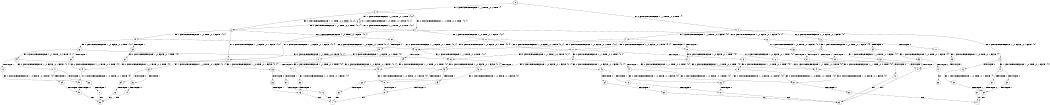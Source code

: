 digraph BCG {
size = "7, 10.5";
center = TRUE;
node [shape = circle];
0 [peripheries = 2];
0 -> 1 [label = "EX !0 !ATOMIC_EXCH_BRANCH (1, +1, TRUE, +0, 2, TRUE) !{}"];
0 -> 2 [label = "EX !1 !ATOMIC_EXCH_BRANCH (1, +0, TRUE, +0, 1, TRUE) !{}"];
1 -> 3 [label = "EX !0 !ATOMIC_EXCH_BRANCH (1, +0, FALSE, +0, 1, FALSE) !{0}"];
1 -> 4 [label = "EX !1 !ATOMIC_EXCH_BRANCH (1, +0, TRUE, +0, 1, FALSE) !{0}"];
1 -> 5 [label = "EX !0 !ATOMIC_EXCH_BRANCH (1, +0, FALSE, +0, 1, FALSE) !{0}"];
2 -> 6 [label = "EX !1 !ATOMIC_EXCH_BRANCH (1, +0, TRUE, +0, 1, TRUE) !{0, 1}"];
2 -> 7 [label = "EX !0 !ATOMIC_EXCH_BRANCH (1, +1, TRUE, +0, 2, TRUE) !{0, 1}"];
2 -> 8 [label = "EX !0 !ATOMIC_EXCH_BRANCH (1, +1, TRUE, +0, 2, TRUE) !{0, 1}"];
3 -> 9 [label = "EX !1 !ATOMIC_EXCH_BRANCH (1, +0, TRUE, +0, 1, FALSE) !{0}"];
3 -> 10 [label = "TERMINATE !0"];
4 -> 11 [label = "EX !0 !ATOMIC_EXCH_BRANCH (1, +0, FALSE, +0, 1, TRUE) !{0, 1}"];
4 -> 12 [label = "TERMINATE !1"];
4 -> 13 [label = "EX !0 !ATOMIC_EXCH_BRANCH (1, +0, FALSE, +0, 1, TRUE) !{0, 1}"];
5 -> 14 [label = "EX !1 !ATOMIC_EXCH_BRANCH (1, +0, TRUE, +0, 1, FALSE) !{0}"];
5 -> 15 [label = "TERMINATE !0"];
6 -> 6 [label = "EX !1 !ATOMIC_EXCH_BRANCH (1, +0, TRUE, +0, 1, TRUE) !{0, 1}"];
6 -> 7 [label = "EX !0 !ATOMIC_EXCH_BRANCH (1, +1, TRUE, +0, 2, TRUE) !{0, 1}"];
6 -> 8 [label = "EX !0 !ATOMIC_EXCH_BRANCH (1, +1, TRUE, +0, 2, TRUE) !{0, 1}"];
7 -> 16 [label = "EX !0 !ATOMIC_EXCH_BRANCH (1, +0, FALSE, +0, 1, FALSE) !{0, 1}"];
7 -> 17 [label = "EX !1 !ATOMIC_EXCH_BRANCH (1, +0, TRUE, +0, 1, FALSE) !{0, 1}"];
7 -> 18 [label = "EX !0 !ATOMIC_EXCH_BRANCH (1, +0, FALSE, +0, 1, FALSE) !{0, 1}"];
8 -> 19 [label = "EX !1 !ATOMIC_EXCH_BRANCH (1, +0, TRUE, +0, 1, FALSE) !{0, 1}"];
8 -> 18 [label = "EX !0 !ATOMIC_EXCH_BRANCH (1, +0, FALSE, +0, 1, FALSE) !{0, 1}"];
8 -> 20 [label = "EX !1 !ATOMIC_EXCH_BRANCH (1, +0, TRUE, +0, 1, FALSE) !{0, 1}"];
9 -> 21 [label = "TERMINATE !0"];
9 -> 22 [label = "TERMINATE !1"];
10 -> 23 [label = "EX !1 !ATOMIC_EXCH_BRANCH (1, +0, TRUE, +0, 1, FALSE) !{}"];
11 -> 24 [label = "EX !0 !ATOMIC_EXCH_BRANCH (1, +1, TRUE, +0, 2, TRUE) !{0, 1}"];
11 -> 25 [label = "TERMINATE !1"];
11 -> 26 [label = "EX !0 !ATOMIC_EXCH_BRANCH (1, +1, TRUE, +0, 2, TRUE) !{0, 1}"];
12 -> 27 [label = "EX !0 !ATOMIC_EXCH_BRANCH (1, +0, FALSE, +0, 1, TRUE) !{0}"];
12 -> 28 [label = "EX !0 !ATOMIC_EXCH_BRANCH (1, +0, FALSE, +0, 1, TRUE) !{0}"];
13 -> 26 [label = "EX !0 !ATOMIC_EXCH_BRANCH (1, +1, TRUE, +0, 2, TRUE) !{0, 1}"];
13 -> 29 [label = "TERMINATE !1"];
14 -> 30 [label = "TERMINATE !0"];
14 -> 31 [label = "TERMINATE !1"];
15 -> 32 [label = "EX !1 !ATOMIC_EXCH_BRANCH (1, +0, TRUE, +0, 1, FALSE) !{}"];
16 -> 33 [label = "EX !1 !ATOMIC_EXCH_BRANCH (1, +0, TRUE, +0, 1, FALSE) !{0, 1}"];
16 -> 34 [label = "TERMINATE !0"];
17 -> 11 [label = "EX !0 !ATOMIC_EXCH_BRANCH (1, +0, FALSE, +0, 1, TRUE) !{0, 1}"];
17 -> 12 [label = "TERMINATE !1"];
17 -> 13 [label = "EX !0 !ATOMIC_EXCH_BRANCH (1, +0, FALSE, +0, 1, TRUE) !{0, 1}"];
18 -> 35 [label = "EX !1 !ATOMIC_EXCH_BRANCH (1, +0, TRUE, +0, 1, FALSE) !{0, 1}"];
18 -> 36 [label = "EX !1 !ATOMIC_EXCH_BRANCH (1, +0, TRUE, +0, 1, FALSE) !{0, 1}"];
18 -> 37 [label = "TERMINATE !0"];
19 -> 38 [label = "EX !0 !ATOMIC_EXCH_BRANCH (1, +0, FALSE, +0, 1, TRUE) !{0, 1}"];
19 -> 39 [label = "TERMINATE !1"];
19 -> 13 [label = "EX !0 !ATOMIC_EXCH_BRANCH (1, +0, FALSE, +0, 1, TRUE) !{0, 1}"];
20 -> 13 [label = "EX !0 !ATOMIC_EXCH_BRANCH (1, +0, FALSE, +0, 1, TRUE) !{0, 1}"];
20 -> 40 [label = "TERMINATE !1"];
21 -> 41 [label = "TERMINATE !1"];
22 -> 42 [label = "TERMINATE !0"];
23 -> 41 [label = "TERMINATE !1"];
24 -> 43 [label = "EX !0 !ATOMIC_EXCH_BRANCH (1, +0, FALSE, +0, 1, FALSE) !{0, 1}"];
24 -> 44 [label = "TERMINATE !1"];
24 -> 45 [label = "EX !0 !ATOMIC_EXCH_BRANCH (1, +0, FALSE, +0, 1, FALSE) !{0, 1}"];
25 -> 46 [label = "EX !0 !ATOMIC_EXCH_BRANCH (1, +1, TRUE, +0, 2, TRUE) !{0}"];
25 -> 47 [label = "EX !0 !ATOMIC_EXCH_BRANCH (1, +1, TRUE, +0, 2, TRUE) !{0}"];
26 -> 45 [label = "EX !0 !ATOMIC_EXCH_BRANCH (1, +0, FALSE, +0, 1, FALSE) !{0, 1}"];
26 -> 48 [label = "TERMINATE !1"];
27 -> 46 [label = "EX !0 !ATOMIC_EXCH_BRANCH (1, +1, TRUE, +0, 2, TRUE) !{0}"];
27 -> 47 [label = "EX !0 !ATOMIC_EXCH_BRANCH (1, +1, TRUE, +0, 2, TRUE) !{0}"];
28 -> 47 [label = "EX !0 !ATOMIC_EXCH_BRANCH (1, +1, TRUE, +0, 2, TRUE) !{0}"];
29 -> 49 [label = "EX !0 !ATOMIC_EXCH_BRANCH (1, +1, TRUE, +0, 2, TRUE) !{0}"];
30 -> 50 [label = "TERMINATE !1"];
31 -> 51 [label = "TERMINATE !0"];
32 -> 50 [label = "TERMINATE !1"];
33 -> 21 [label = "TERMINATE !0"];
33 -> 22 [label = "TERMINATE !1"];
34 -> 52 [label = "EX !1 !ATOMIC_EXCH_BRANCH (1, +0, TRUE, +0, 1, FALSE) !{1}"];
34 -> 53 [label = "EX !1 !ATOMIC_EXCH_BRANCH (1, +0, TRUE, +0, 1, FALSE) !{1}"];
35 -> 54 [label = "TERMINATE !0"];
35 -> 55 [label = "TERMINATE !1"];
36 -> 56 [label = "TERMINATE !0"];
36 -> 57 [label = "TERMINATE !1"];
37 -> 58 [label = "EX !1 !ATOMIC_EXCH_BRANCH (1, +0, TRUE, +0, 1, FALSE) !{1}"];
38 -> 59 [label = "EX !0 !ATOMIC_EXCH_BRANCH (1, +1, TRUE, +0, 2, TRUE) !{0, 1}"];
38 -> 60 [label = "TERMINATE !1"];
38 -> 26 [label = "EX !0 !ATOMIC_EXCH_BRANCH (1, +1, TRUE, +0, 2, TRUE) !{0, 1}"];
39 -> 61 [label = "EX !0 !ATOMIC_EXCH_BRANCH (1, +0, FALSE, +0, 1, TRUE) !{0}"];
40 -> 62 [label = "EX !0 !ATOMIC_EXCH_BRANCH (1, +0, FALSE, +0, 1, TRUE) !{0}"];
41 -> 63 [label = "exit"];
42 -> 63 [label = "exit"];
43 -> 64 [label = "TERMINATE !0"];
43 -> 65 [label = "TERMINATE !1"];
44 -> 66 [label = "EX !0 !ATOMIC_EXCH_BRANCH (1, +0, FALSE, +0, 1, FALSE) !{0}"];
44 -> 67 [label = "EX !0 !ATOMIC_EXCH_BRANCH (1, +0, FALSE, +0, 1, FALSE) !{0}"];
45 -> 68 [label = "TERMINATE !0"];
45 -> 69 [label = "TERMINATE !1"];
46 -> 66 [label = "EX !0 !ATOMIC_EXCH_BRANCH (1, +0, FALSE, +0, 1, FALSE) !{0}"];
46 -> 67 [label = "EX !0 !ATOMIC_EXCH_BRANCH (1, +0, FALSE, +0, 1, FALSE) !{0}"];
47 -> 67 [label = "EX !0 !ATOMIC_EXCH_BRANCH (1, +0, FALSE, +0, 1, FALSE) !{0}"];
48 -> 70 [label = "EX !0 !ATOMIC_EXCH_BRANCH (1, +0, FALSE, +0, 1, FALSE) !{0}"];
49 -> 70 [label = "EX !0 !ATOMIC_EXCH_BRANCH (1, +0, FALSE, +0, 1, FALSE) !{0}"];
50 -> 71 [label = "exit"];
51 -> 71 [label = "exit"];
52 -> 41 [label = "TERMINATE !1"];
53 -> 72 [label = "TERMINATE !1"];
54 -> 73 [label = "TERMINATE !1"];
55 -> 74 [label = "TERMINATE !0"];
56 -> 75 [label = "TERMINATE !1"];
57 -> 76 [label = "TERMINATE !0"];
58 -> 75 [label = "TERMINATE !1"];
59 -> 77 [label = "EX !0 !ATOMIC_EXCH_BRANCH (1, +0, FALSE, +0, 1, FALSE) !{0, 1}"];
59 -> 78 [label = "TERMINATE !1"];
59 -> 45 [label = "EX !0 !ATOMIC_EXCH_BRANCH (1, +0, FALSE, +0, 1, FALSE) !{0, 1}"];
60 -> 79 [label = "EX !0 !ATOMIC_EXCH_BRANCH (1, +1, TRUE, +0, 2, TRUE) !{0}"];
61 -> 79 [label = "EX !0 !ATOMIC_EXCH_BRANCH (1, +1, TRUE, +0, 2, TRUE) !{0}"];
62 -> 49 [label = "EX !0 !ATOMIC_EXCH_BRANCH (1, +1, TRUE, +0, 2, TRUE) !{0}"];
64 -> 80 [label = "TERMINATE !1"];
65 -> 81 [label = "TERMINATE !0"];
66 -> 81 [label = "TERMINATE !0"];
67 -> 82 [label = "TERMINATE !0"];
68 -> 83 [label = "TERMINATE !1"];
69 -> 84 [label = "TERMINATE !0"];
70 -> 84 [label = "TERMINATE !0"];
72 -> 85 [label = "exit"];
73 -> 86 [label = "exit"];
74 -> 86 [label = "exit"];
75 -> 87 [label = "exit"];
76 -> 87 [label = "exit"];
77 -> 88 [label = "TERMINATE !0"];
77 -> 89 [label = "TERMINATE !1"];
78 -> 90 [label = "EX !0 !ATOMIC_EXCH_BRANCH (1, +0, FALSE, +0, 1, FALSE) !{0}"];
79 -> 90 [label = "EX !0 !ATOMIC_EXCH_BRANCH (1, +0, FALSE, +0, 1, FALSE) !{0}"];
80 -> 63 [label = "exit"];
81 -> 63 [label = "exit"];
82 -> 71 [label = "exit"];
83 -> 87 [label = "exit"];
84 -> 87 [label = "exit"];
88 -> 91 [label = "TERMINATE !1"];
89 -> 92 [label = "TERMINATE !0"];
90 -> 92 [label = "TERMINATE !0"];
91 -> 86 [label = "exit"];
92 -> 86 [label = "exit"];
}
